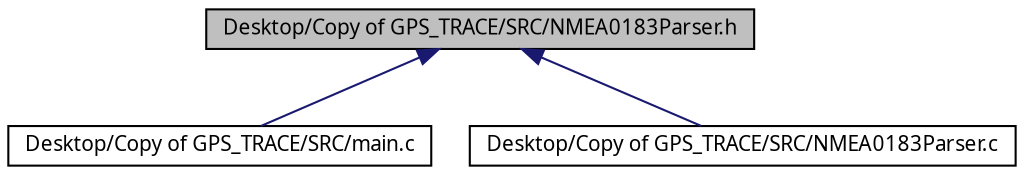 digraph G
{
  edge [fontname="FreeSans.ttf",fontsize=10,labelfontname="FreeSans.ttf",labelfontsize=10];
  node [fontname="FreeSans.ttf",fontsize=10,shape=record];
  Node1 [label="Desktop/Copy of GPS_TRACE/SRC/NMEA0183Parser.h",height=0.2,width=0.4,color="black", fillcolor="grey75", style="filled" fontcolor="black"];
  Node1 -> Node2 [dir=back,color="midnightblue",fontsize=10,style="solid"];
  Node2 [label="Desktop/Copy of GPS_TRACE/SRC/main.c",height=0.2,width=0.4,color="black", fillcolor="white", style="filled",URL="$main_8c.html"];
  Node1 -> Node3 [dir=back,color="midnightblue",fontsize=10,style="solid"];
  Node3 [label="Desktop/Copy of GPS_TRACE/SRC/NMEA0183Parser.c",height=0.2,width=0.4,color="black", fillcolor="white", style="filled",URL="$_n_m_e_a0183_parser_8c.html"];
}
